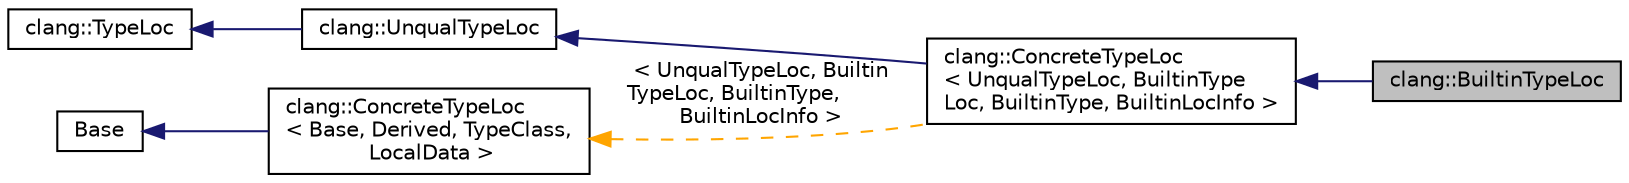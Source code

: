 digraph "clang::BuiltinTypeLoc"
{
 // LATEX_PDF_SIZE
  bgcolor="transparent";
  edge [fontname="Helvetica",fontsize="10",labelfontname="Helvetica",labelfontsize="10"];
  node [fontname="Helvetica",fontsize="10",shape=record];
  rankdir="LR";
  Node1 [label="clang::BuiltinTypeLoc",height=0.2,width=0.4,color="black", fillcolor="grey75", style="filled", fontcolor="black",tooltip="Wrapper for source info for builtin types."];
  Node2 -> Node1 [dir="back",color="midnightblue",fontsize="10",style="solid",fontname="Helvetica"];
  Node2 [label="clang::ConcreteTypeLoc\l\< UnqualTypeLoc, BuiltinType\lLoc, BuiltinType, BuiltinLocInfo \>",height=0.2,width=0.4,color="black",URL="$classclang_1_1ConcreteTypeLoc.html",tooltip=" "];
  Node3 -> Node2 [dir="back",color="midnightblue",fontsize="10",style="solid",fontname="Helvetica"];
  Node3 [label="clang::UnqualTypeLoc",height=0.2,width=0.4,color="black",URL="$classclang_1_1UnqualTypeLoc.html",tooltip="Wrapper of type source information for a type with no direct qualifiers."];
  Node4 -> Node3 [dir="back",color="midnightblue",fontsize="10",style="solid",fontname="Helvetica"];
  Node4 [label="clang::TypeLoc",height=0.2,width=0.4,color="black",URL="$classclang_1_1TypeLoc.html",tooltip="Base wrapper for a particular \"section\" of type source info."];
  Node5 -> Node2 [dir="back",color="orange",fontsize="10",style="dashed",label=" \< UnqualTypeLoc, Builtin\lTypeLoc, BuiltinType,\l BuiltinLocInfo \>" ,fontname="Helvetica"];
  Node5 [label="clang::ConcreteTypeLoc\l\< Base, Derived, TypeClass,\l LocalData \>",height=0.2,width=0.4,color="black",URL="$classclang_1_1ConcreteTypeLoc.html",tooltip="A metaprogramming base class for TypeLoc classes which correspond to a particular Type subclass."];
  Node6 -> Node5 [dir="back",color="midnightblue",fontsize="10",style="solid",fontname="Helvetica"];
  Node6 [label="Base",height=0.2,width=0.4,color="black",URL="$classBase.html",tooltip=" "];
}
